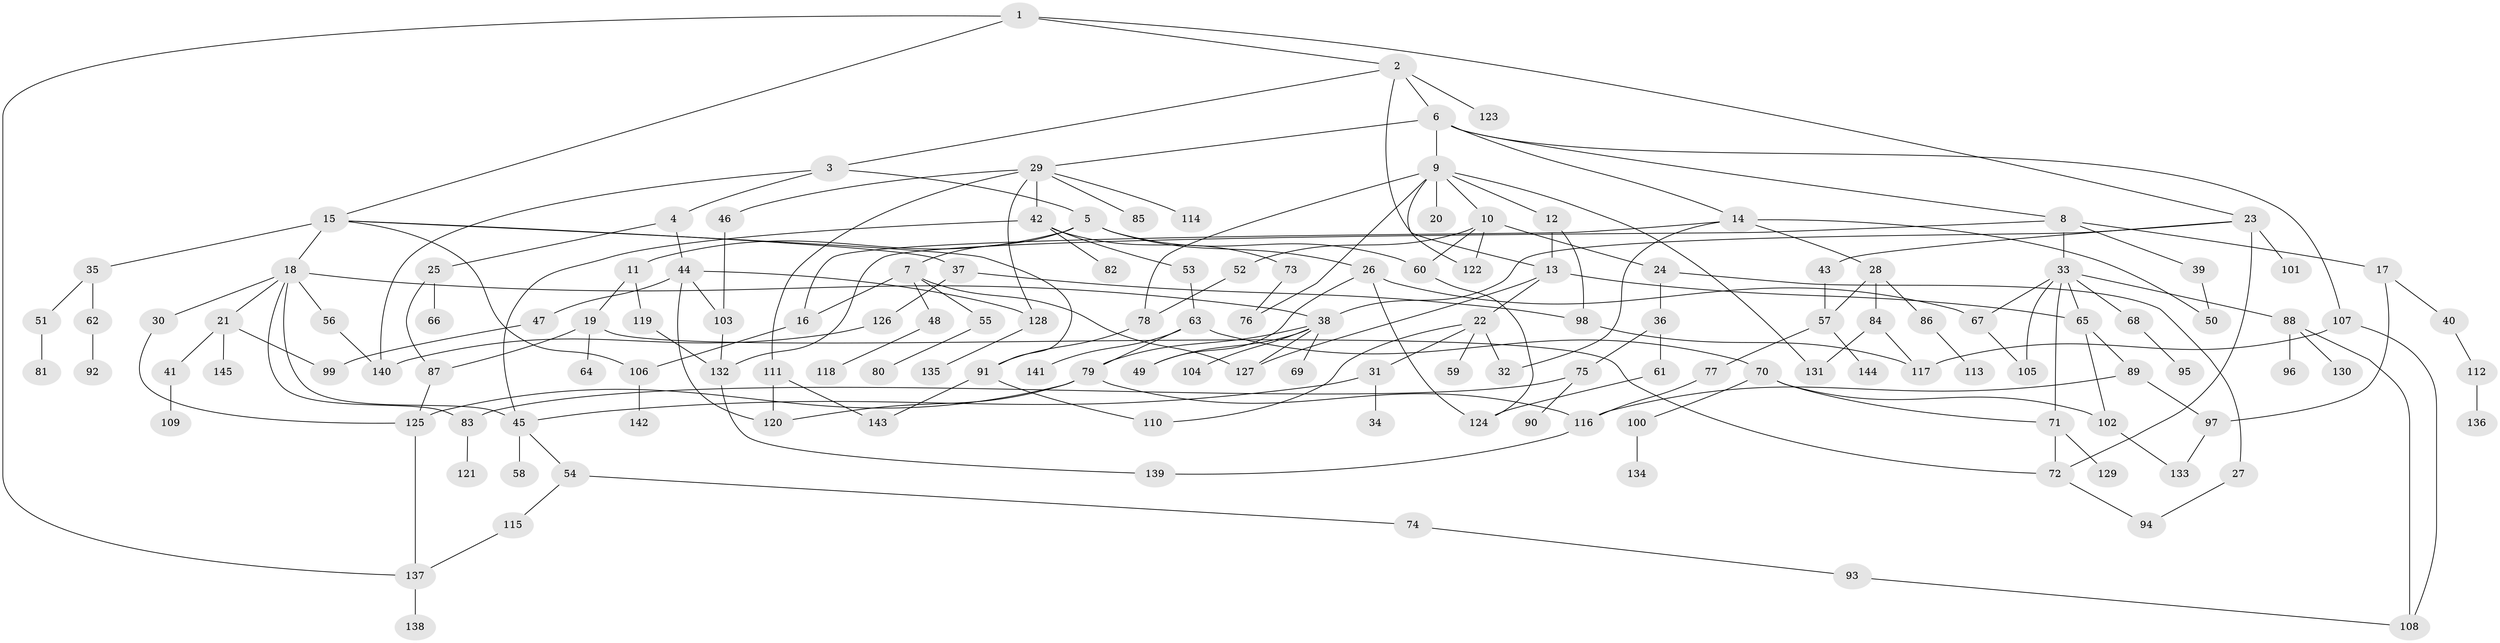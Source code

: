 // coarse degree distribution, {14: 0.017241379310344827, 3: 0.25862068965517243, 6: 0.10344827586206896, 5: 0.1206896551724138, 7: 0.05172413793103448, 4: 0.1206896551724138, 10: 0.017241379310344827, 1: 0.15517241379310345, 2: 0.15517241379310345}
// Generated by graph-tools (version 1.1) at 2025/48/03/04/25 22:48:42]
// undirected, 145 vertices, 200 edges
graph export_dot {
  node [color=gray90,style=filled];
  1;
  2;
  3;
  4;
  5;
  6;
  7;
  8;
  9;
  10;
  11;
  12;
  13;
  14;
  15;
  16;
  17;
  18;
  19;
  20;
  21;
  22;
  23;
  24;
  25;
  26;
  27;
  28;
  29;
  30;
  31;
  32;
  33;
  34;
  35;
  36;
  37;
  38;
  39;
  40;
  41;
  42;
  43;
  44;
  45;
  46;
  47;
  48;
  49;
  50;
  51;
  52;
  53;
  54;
  55;
  56;
  57;
  58;
  59;
  60;
  61;
  62;
  63;
  64;
  65;
  66;
  67;
  68;
  69;
  70;
  71;
  72;
  73;
  74;
  75;
  76;
  77;
  78;
  79;
  80;
  81;
  82;
  83;
  84;
  85;
  86;
  87;
  88;
  89;
  90;
  91;
  92;
  93;
  94;
  95;
  96;
  97;
  98;
  99;
  100;
  101;
  102;
  103;
  104;
  105;
  106;
  107;
  108;
  109;
  110;
  111;
  112;
  113;
  114;
  115;
  116;
  117;
  118;
  119;
  120;
  121;
  122;
  123;
  124;
  125;
  126;
  127;
  128;
  129;
  130;
  131;
  132;
  133;
  134;
  135;
  136;
  137;
  138;
  139;
  140;
  141;
  142;
  143;
  144;
  145;
  1 -- 2;
  1 -- 15;
  1 -- 23;
  1 -- 137;
  2 -- 3;
  2 -- 6;
  2 -- 13;
  2 -- 123;
  3 -- 4;
  3 -- 5;
  3 -- 140;
  4 -- 25;
  4 -- 44;
  5 -- 7;
  5 -- 11;
  5 -- 26;
  5 -- 60;
  6 -- 8;
  6 -- 9;
  6 -- 14;
  6 -- 29;
  6 -- 107;
  7 -- 16;
  7 -- 48;
  7 -- 55;
  7 -- 127;
  8 -- 17;
  8 -- 33;
  8 -- 39;
  8 -- 132;
  9 -- 10;
  9 -- 12;
  9 -- 20;
  9 -- 76;
  9 -- 131;
  9 -- 78;
  9 -- 122;
  10 -- 24;
  10 -- 52;
  10 -- 122;
  10 -- 60;
  11 -- 19;
  11 -- 119;
  12 -- 98;
  12 -- 13;
  13 -- 22;
  13 -- 65;
  13 -- 127;
  14 -- 28;
  14 -- 50;
  14 -- 16;
  14 -- 32;
  15 -- 18;
  15 -- 35;
  15 -- 37;
  15 -- 106;
  15 -- 91;
  16 -- 106;
  17 -- 40;
  17 -- 97;
  18 -- 21;
  18 -- 30;
  18 -- 45;
  18 -- 56;
  18 -- 83;
  18 -- 38;
  19 -- 64;
  19 -- 87;
  19 -- 72;
  21 -- 41;
  21 -- 145;
  21 -- 99;
  22 -- 31;
  22 -- 32;
  22 -- 59;
  22 -- 110;
  23 -- 38;
  23 -- 43;
  23 -- 101;
  23 -- 72;
  24 -- 27;
  24 -- 36;
  25 -- 66;
  25 -- 87;
  26 -- 67;
  26 -- 49;
  26 -- 124;
  27 -- 94;
  28 -- 84;
  28 -- 86;
  28 -- 57;
  29 -- 42;
  29 -- 46;
  29 -- 85;
  29 -- 111;
  29 -- 114;
  29 -- 128;
  30 -- 125;
  31 -- 34;
  31 -- 45;
  33 -- 67;
  33 -- 68;
  33 -- 88;
  33 -- 105;
  33 -- 71;
  33 -- 65;
  35 -- 51;
  35 -- 62;
  36 -- 61;
  36 -- 75;
  37 -- 126;
  37 -- 98;
  38 -- 49;
  38 -- 69;
  38 -- 104;
  38 -- 79;
  38 -- 127;
  39 -- 50;
  40 -- 112;
  41 -- 109;
  42 -- 53;
  42 -- 73;
  42 -- 82;
  42 -- 45;
  43 -- 57;
  44 -- 47;
  44 -- 128;
  44 -- 120;
  44 -- 103;
  45 -- 54;
  45 -- 58;
  46 -- 103;
  47 -- 99;
  48 -- 118;
  51 -- 81;
  52 -- 78;
  53 -- 63;
  54 -- 74;
  54 -- 115;
  55 -- 80;
  56 -- 140;
  57 -- 77;
  57 -- 144;
  60 -- 124;
  61 -- 124;
  62 -- 92;
  63 -- 70;
  63 -- 79;
  63 -- 141;
  65 -- 89;
  65 -- 102;
  67 -- 105;
  68 -- 95;
  70 -- 71;
  70 -- 100;
  70 -- 102;
  71 -- 72;
  71 -- 129;
  72 -- 94;
  73 -- 76;
  74 -- 93;
  75 -- 83;
  75 -- 90;
  77 -- 116;
  78 -- 91;
  79 -- 116;
  79 -- 125;
  79 -- 120;
  83 -- 121;
  84 -- 117;
  84 -- 131;
  86 -- 113;
  87 -- 125;
  88 -- 96;
  88 -- 130;
  88 -- 108;
  89 -- 97;
  89 -- 116;
  91 -- 143;
  91 -- 110;
  93 -- 108;
  97 -- 133;
  98 -- 117;
  100 -- 134;
  102 -- 133;
  103 -- 132;
  106 -- 142;
  107 -- 117;
  107 -- 108;
  111 -- 120;
  111 -- 143;
  112 -- 136;
  115 -- 137;
  116 -- 139;
  119 -- 132;
  125 -- 137;
  126 -- 140;
  128 -- 135;
  132 -- 139;
  137 -- 138;
}
